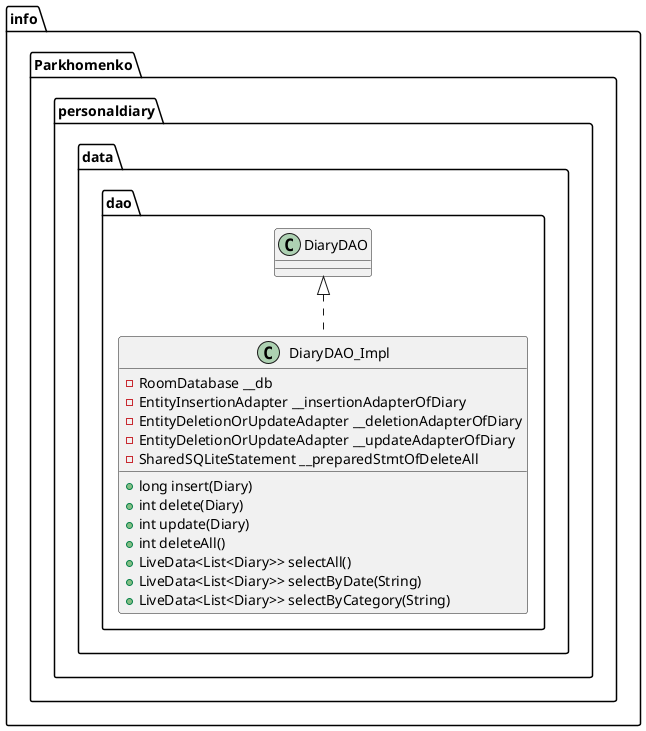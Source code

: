 @startuml
class info.Parkhomenko.personaldiary.data.dao.DiaryDAO_Impl {
- RoomDatabase __db
- EntityInsertionAdapter __insertionAdapterOfDiary
- EntityDeletionOrUpdateAdapter __deletionAdapterOfDiary
- EntityDeletionOrUpdateAdapter __updateAdapterOfDiary
- SharedSQLiteStatement __preparedStmtOfDeleteAll
+ long insert(Diary)
+ int delete(Diary)
+ int update(Diary)
+ int deleteAll()
+ LiveData<List<Diary>> selectAll()
+ LiveData<List<Diary>> selectByDate(String)
+ LiveData<List<Diary>> selectByCategory(String)
}


info.Parkhomenko.personaldiary.data.dao.DiaryDAO <|.. info.Parkhomenko.personaldiary.data.dao.DiaryDAO_Impl
@enduml